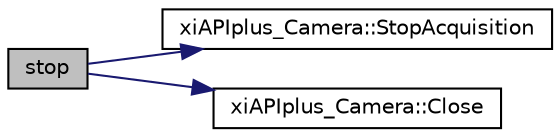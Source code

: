 digraph "stop"
{
  edge [fontname="Helvetica",fontsize="10",labelfontname="Helvetica",labelfontsize="10"];
  node [fontname="Helvetica",fontsize="10",shape=record];
  rankdir="LR";
  Node152 [label="stop",height=0.2,width=0.4,color="black", fillcolor="grey75", style="filled", fontcolor="black"];
  Node152 -> Node153 [color="midnightblue",fontsize="10",style="solid",fontname="Helvetica"];
  Node153 [label="xiAPIplus_Camera::StopAcquisition",height=0.2,width=0.4,color="black", fillcolor="white", style="filled",URL="$classxi_a_p_iplus___camera.html#a656f441e46318bbcc2c26c1656762171"];
  Node152 -> Node154 [color="midnightblue",fontsize="10",style="solid",fontname="Helvetica"];
  Node154 [label="xiAPIplus_Camera::Close",height=0.2,width=0.4,color="black", fillcolor="white", style="filled",URL="$classxi_a_p_iplus___camera.html#a88340071341526f471d93064eae32991"];
}
